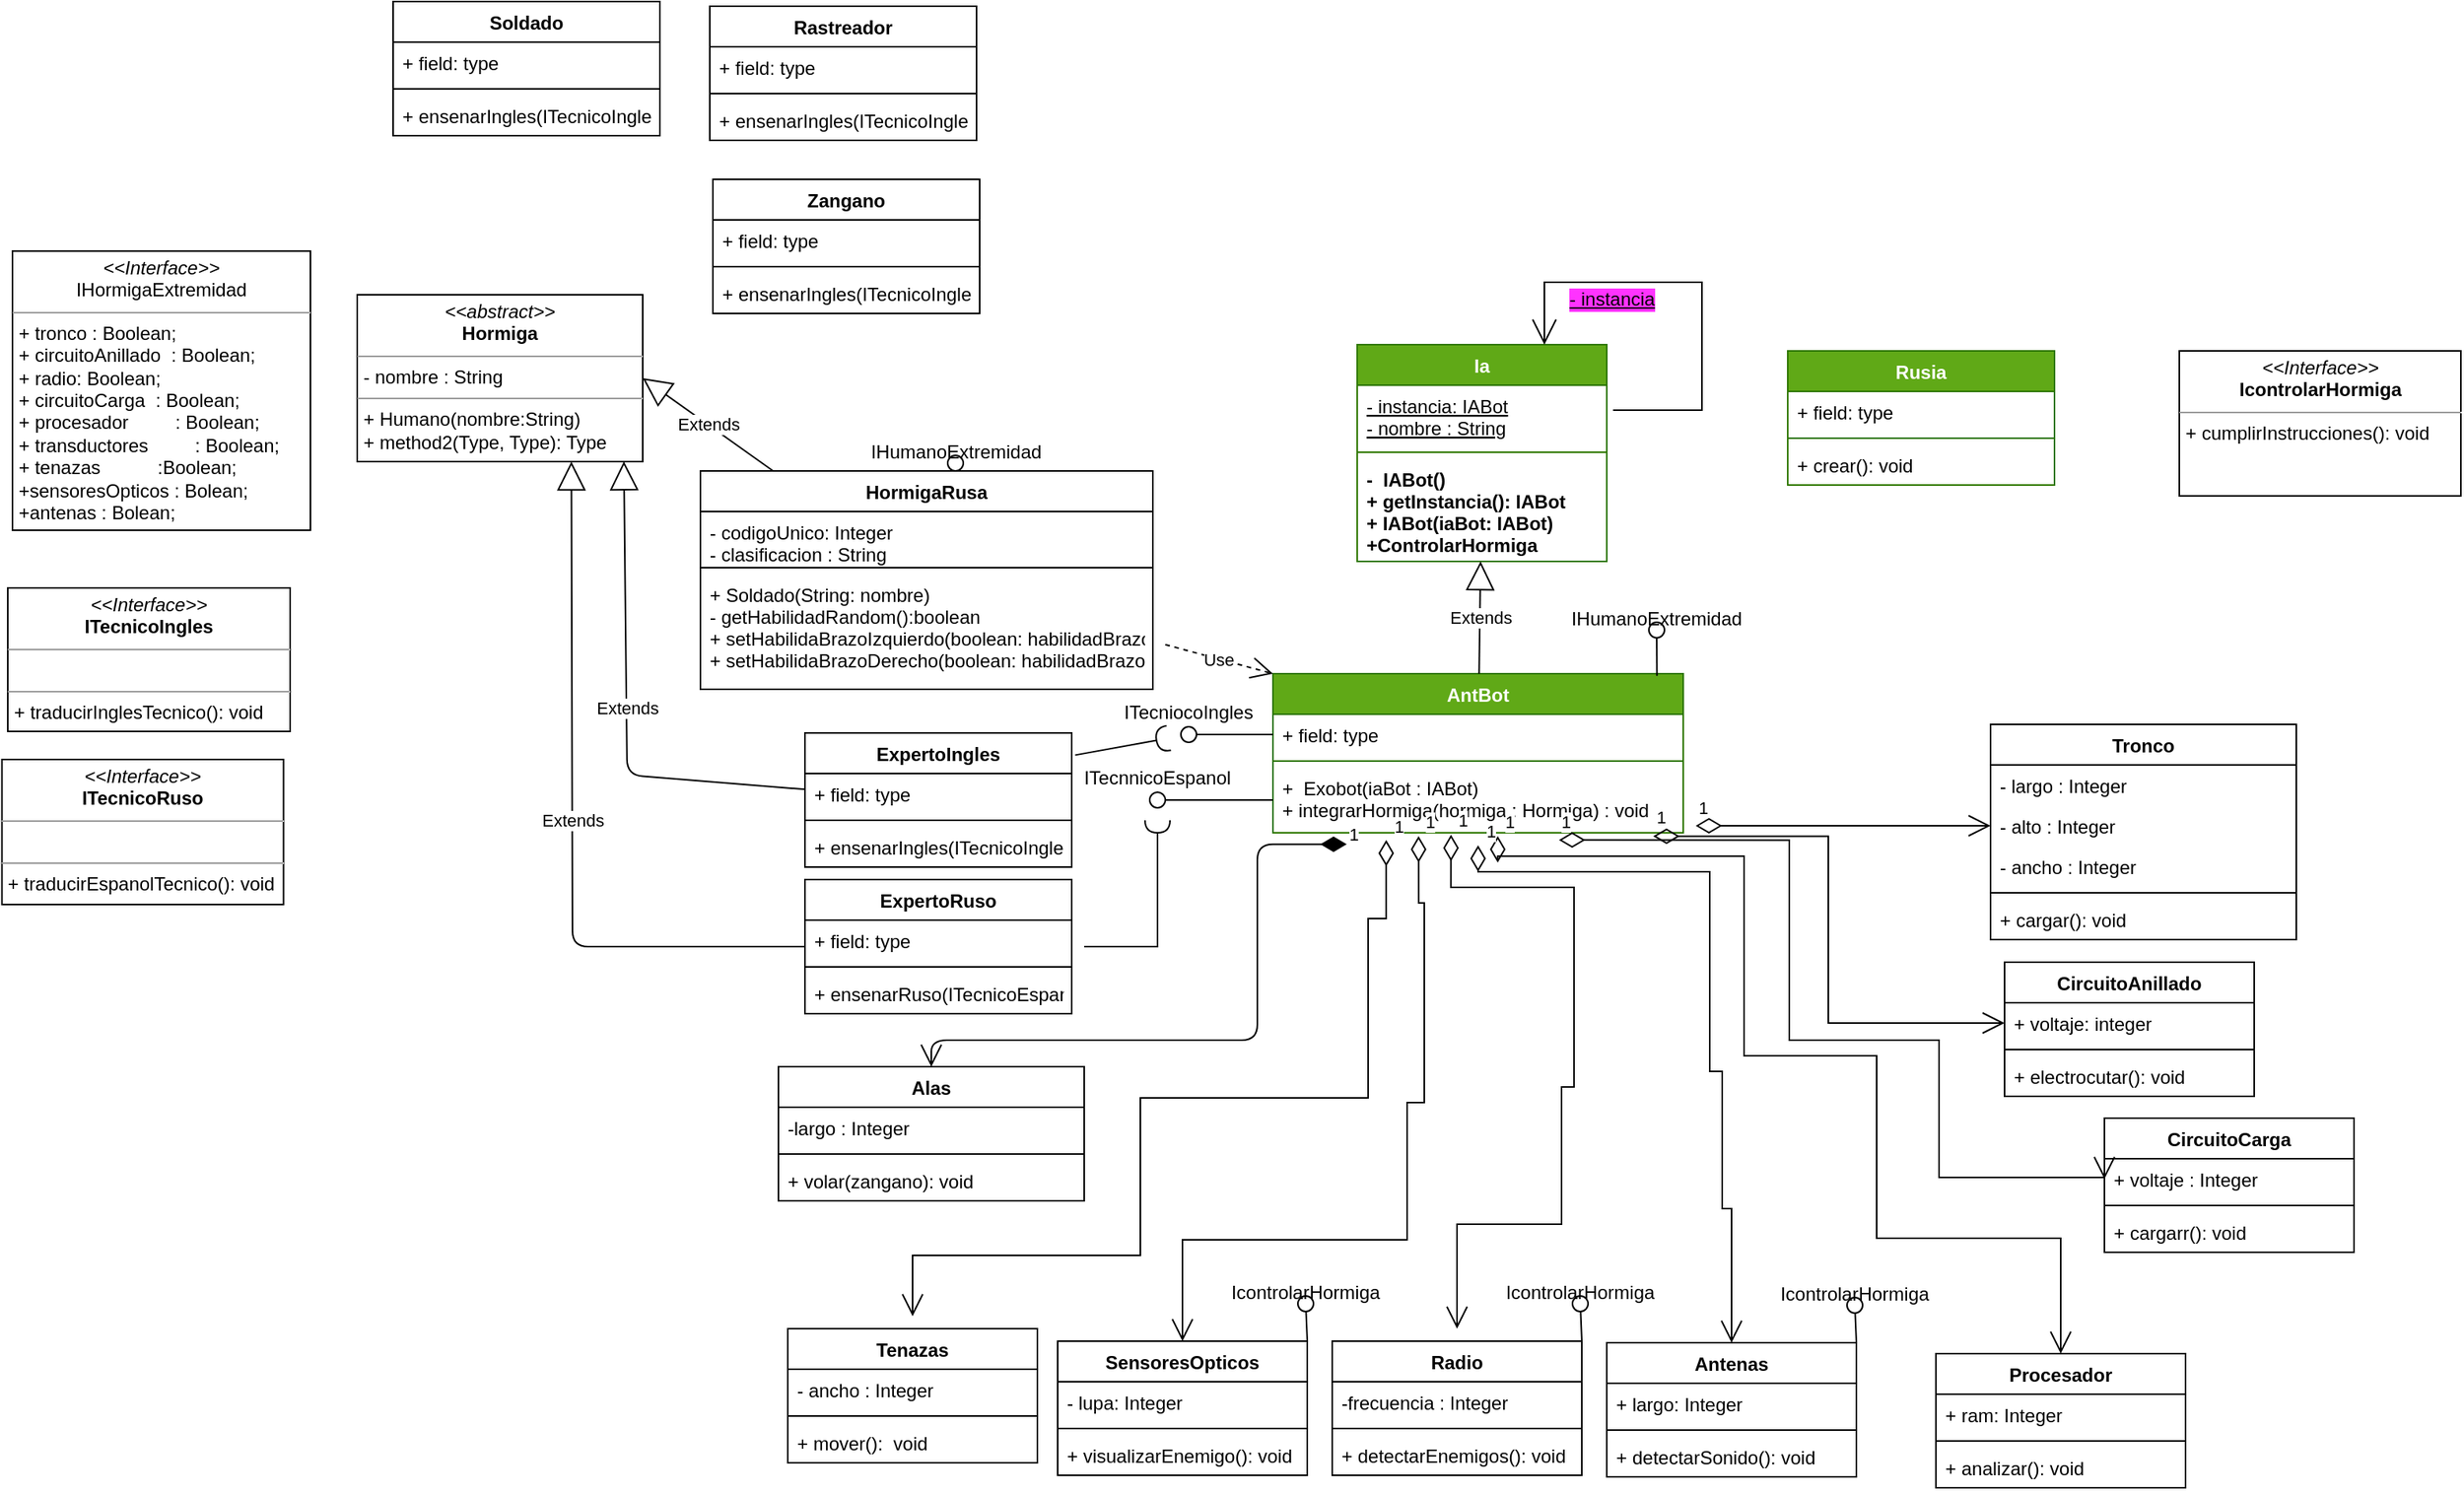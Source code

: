 <mxfile>
    <diagram id="eW3q4ieRanPk6iBj8h7B" name="Page-1">
        <mxGraphModel dx="1904" dy="1589" grid="0" gridSize="10" guides="1" tooltips="1" connect="1" arrows="1" fold="1" page="1" pageScale="1" pageWidth="850" pageHeight="1100" math="0" shadow="0">
            <root>
                <mxCell id="0"/>
                <mxCell id="1" parent="0"/>
                <mxCell id="2" value="Ia" style="swimlane;fontStyle=1;align=center;verticalAlign=top;childLayout=stackLayout;horizontal=1;startSize=26;horizontalStack=0;resizeParent=1;resizeParentMax=0;resizeLast=0;collapsible=1;marginBottom=0;fillColor=#60a917;strokeColor=#2D7600;fontColor=#ffffff;" parent="1" vertex="1">
                    <mxGeometry x="354" y="99" width="160" height="139" as="geometry"/>
                </mxCell>
                <mxCell id="3" value="- instancia: IABot&#10;- nombre : String" style="text;strokeColor=none;fillColor=none;align=left;verticalAlign=top;spacingLeft=4;spacingRight=4;overflow=hidden;rotatable=0;points=[[0,0.5],[1,0.5]];portConstraint=eastwest;fontStyle=4" parent="2" vertex="1">
                    <mxGeometry y="26" width="160" height="39" as="geometry"/>
                </mxCell>
                <mxCell id="4" value="" style="line;strokeWidth=1;fillColor=none;align=left;verticalAlign=middle;spacingTop=-1;spacingLeft=3;spacingRight=3;rotatable=0;labelPosition=right;points=[];portConstraint=eastwest;strokeColor=inherit;" parent="2" vertex="1">
                    <mxGeometry y="65" width="160" height="8" as="geometry"/>
                </mxCell>
                <mxCell id="114" style="edgeStyle=none;rounded=0;orthogonalLoop=1;jettySize=auto;html=1;entryX=0.75;entryY=0;entryDx=0;entryDy=0;endArrow=open;startSize=14;endSize=14;sourcePerimeterSpacing=8;targetPerimeterSpacing=8;" parent="2" target="2" edge="1">
                    <mxGeometry relative="1" as="geometry">
                        <mxPoint x="164" y="42" as="sourcePoint"/>
                        <Array as="points">
                            <mxPoint x="221" y="42"/>
                            <mxPoint x="221" y="-40"/>
                            <mxPoint x="120" y="-40"/>
                        </Array>
                    </mxGeometry>
                </mxCell>
                <mxCell id="115" value="&lt;span style=&quot;font-size: 12px; text-align: left; text-decoration-line: underline;&quot;&gt;- instancia&lt;/span&gt;" style="edgeLabel;html=1;align=center;verticalAlign=middle;resizable=0;points=[];labelBackgroundColor=#FF33FF;" parent="114" vertex="1" connectable="0">
                    <mxGeometry x="-0.443" y="-2" relative="1" as="geometry">
                        <mxPoint x="-60" y="-50" as="offset"/>
                    </mxGeometry>
                </mxCell>
                <mxCell id="5" value="-  IABot()&#10;+ getInstancia(): IABot&#10;+ IABot(iaBot: IABot)&#10;+ControlarHormiga" style="text;strokeColor=none;fillColor=none;align=left;verticalAlign=top;spacingLeft=4;spacingRight=4;overflow=hidden;rotatable=0;points=[[0,0.5],[1,0.5]];portConstraint=eastwest;fontStyle=1" parent="2" vertex="1">
                    <mxGeometry y="73" width="160" height="66" as="geometry"/>
                </mxCell>
                <mxCell id="6" value="AntBot" style="swimlane;fontStyle=1;align=center;verticalAlign=top;childLayout=stackLayout;horizontal=1;startSize=26;horizontalStack=0;resizeParent=1;resizeParentMax=0;resizeLast=0;collapsible=1;marginBottom=0;fillColor=#60a917;strokeColor=#2D7600;fontColor=#ffffff;" parent="1" vertex="1">
                    <mxGeometry x="300" y="310" width="263" height="102" as="geometry"/>
                </mxCell>
                <mxCell id="7" value="+ field: type" style="text;strokeColor=none;fillColor=none;align=left;verticalAlign=top;spacingLeft=4;spacingRight=4;overflow=hidden;rotatable=0;points=[[0,0.5],[1,0.5]];portConstraint=eastwest;" parent="6" vertex="1">
                    <mxGeometry y="26" width="263" height="26" as="geometry"/>
                </mxCell>
                <mxCell id="8" value="" style="line;strokeWidth=1;fillColor=none;align=left;verticalAlign=middle;spacingTop=-1;spacingLeft=3;spacingRight=3;rotatable=0;labelPosition=right;points=[];portConstraint=eastwest;strokeColor=inherit;" parent="6" vertex="1">
                    <mxGeometry y="52" width="263" height="8" as="geometry"/>
                </mxCell>
                <mxCell id="9" value="+  Exobot(iaBot : IABot)&#10;+ integrarHormiga(hormiga : Hormiga) : void" style="text;strokeColor=none;fillColor=none;align=left;verticalAlign=top;spacingLeft=4;spacingRight=4;overflow=hidden;rotatable=0;points=[[0,0.5],[1,0.5]];portConstraint=eastwest;" parent="6" vertex="1">
                    <mxGeometry y="60" width="263" height="42" as="geometry"/>
                </mxCell>
                <mxCell id="12" value="Extends" style="endArrow=block;endSize=16;endFill=0;html=1;" parent="1" source="6" target="2" edge="1">
                    <mxGeometry width="160" relative="1" as="geometry">
                        <mxPoint x="355" y="247" as="sourcePoint"/>
                        <mxPoint x="544" y="267" as="targetPoint"/>
                    </mxGeometry>
                </mxCell>
                <mxCell id="13" value="Tronco" style="swimlane;fontStyle=1;align=center;verticalAlign=top;childLayout=stackLayout;horizontal=1;startSize=26;horizontalStack=0;resizeParent=1;resizeParentMax=0;resizeLast=0;collapsible=1;marginBottom=0;" parent="1" vertex="1">
                    <mxGeometry x="760" y="342.5" width="196" height="138" as="geometry"/>
                </mxCell>
                <mxCell id="14" value="- largo : Integer" style="text;strokeColor=none;fillColor=none;align=left;verticalAlign=top;spacingLeft=4;spacingRight=4;overflow=hidden;rotatable=0;points=[[0,0.5],[1,0.5]];portConstraint=eastwest;" parent="13" vertex="1">
                    <mxGeometry y="26" width="196" height="26" as="geometry"/>
                </mxCell>
                <mxCell id="153" value="- alto : Integer" style="text;strokeColor=none;fillColor=none;align=left;verticalAlign=top;spacingLeft=4;spacingRight=4;overflow=hidden;rotatable=0;points=[[0,0.5],[1,0.5]];portConstraint=eastwest;" parent="13" vertex="1">
                    <mxGeometry y="52" width="196" height="26" as="geometry"/>
                </mxCell>
                <mxCell id="152" value="- ancho : Integer" style="text;strokeColor=none;fillColor=none;align=left;verticalAlign=top;spacingLeft=4;spacingRight=4;overflow=hidden;rotatable=0;points=[[0,0.5],[1,0.5]];portConstraint=eastwest;" parent="13" vertex="1">
                    <mxGeometry y="78" width="196" height="26" as="geometry"/>
                </mxCell>
                <mxCell id="15" value="" style="line;strokeWidth=1;fillColor=none;align=left;verticalAlign=middle;spacingTop=-1;spacingLeft=3;spacingRight=3;rotatable=0;labelPosition=right;points=[];portConstraint=eastwest;strokeColor=inherit;" parent="13" vertex="1">
                    <mxGeometry y="104" width="196" height="8" as="geometry"/>
                </mxCell>
                <mxCell id="16" value="+ cargar(): void" style="text;strokeColor=none;fillColor=none;align=left;verticalAlign=top;spacingLeft=4;spacingRight=4;overflow=hidden;rotatable=0;points=[[0,0.5],[1,0.5]];portConstraint=eastwest;" parent="13" vertex="1">
                    <mxGeometry y="112" width="196" height="26" as="geometry"/>
                </mxCell>
                <mxCell id="18" value="&lt;p style=&quot;margin:0px;margin-top:4px;text-align:center;&quot;&gt;&lt;i&gt;&amp;lt;&amp;lt;Interface&amp;gt;&amp;gt;&lt;/i&gt;&lt;br&gt;&lt;b&gt;ITecnicoIngles&lt;/b&gt;&lt;/p&gt;&lt;hr size=&quot;1&quot;&gt;&lt;p style=&quot;margin:0px;margin-left:4px;&quot;&gt;&lt;br&gt;&lt;/p&gt;&lt;hr size=&quot;1&quot;&gt;&lt;p style=&quot;margin:0px;margin-left:4px;&quot;&gt;&lt;/p&gt;&lt;p style=&quot;margin:0px;margin-left:4px;&quot;&gt;+ traducirInglesTecnico(): void&lt;/p&gt;" style="verticalAlign=top;align=left;overflow=fill;fontSize=12;fontFamily=Helvetica;html=1;" parent="1" vertex="1">
                    <mxGeometry x="-511" y="255" width="181" height="92" as="geometry"/>
                </mxCell>
                <mxCell id="19" value="&lt;p style=&quot;margin:0px;margin-top:4px;text-align:center;&quot;&gt;&lt;i&gt;&amp;lt;&amp;lt;abstract&amp;gt;&amp;gt;&lt;/i&gt;&lt;br&gt;&lt;b&gt;Hormiga&lt;/b&gt;&lt;/p&gt;&lt;hr size=&quot;1&quot;&gt;&lt;p style=&quot;margin:0px;margin-left:4px;&quot;&gt;- nombre : String&lt;br&gt;&lt;/p&gt;&lt;hr size=&quot;1&quot;&gt;&lt;p style=&quot;margin:0px;margin-left:4px;&quot;&gt;+ Humano(nombre:String)&lt;br&gt;+ method2(Type, Type): Type&lt;/p&gt;" style="verticalAlign=top;align=left;overflow=fill;fontSize=12;fontFamily=Helvetica;html=1;" parent="1" vertex="1">
                    <mxGeometry x="-287" y="67" width="183" height="107" as="geometry"/>
                </mxCell>
                <mxCell id="27" value="" style="rounded=0;orthogonalLoop=1;jettySize=auto;html=1;endArrow=none;endFill=0;sketch=0;sourcePerimeterSpacing=0;targetPerimeterSpacing=0;startSize=14;endSize=14;curved=1;exitX=0.936;exitY=0.014;exitDx=0;exitDy=0;exitPerimeter=0;" parent="1" source="6" target="29" edge="1">
                    <mxGeometry relative="1" as="geometry">
                        <mxPoint x="425" y="308" as="sourcePoint"/>
                    </mxGeometry>
                </mxCell>
                <mxCell id="28" value="" style="rounded=0;orthogonalLoop=1;jettySize=auto;html=1;endArrow=halfCircle;endFill=0;endSize=6;strokeWidth=1;sketch=0;sourcePerimeterSpacing=8;targetPerimeterSpacing=8;curved=1;exitX=1.013;exitY=0.165;exitDx=0;exitDy=0;exitPerimeter=0;" parent="1" source="89" target="31" edge="1">
                    <mxGeometry relative="1" as="geometry">
                        <mxPoint x="28" y="327" as="sourcePoint"/>
                        <mxPoint x="28" y="304" as="targetPoint"/>
                    </mxGeometry>
                </mxCell>
                <mxCell id="29" value="IHumanoExtremidad&lt;br&gt;&lt;br&gt;" style="ellipse;whiteSpace=wrap;html=1;align=center;aspect=fixed;resizable=0;points=[];outlineConnect=0;sketch=0;" parent="1" vertex="1">
                    <mxGeometry x="541" y="277" width="10" height="10" as="geometry"/>
                </mxCell>
                <mxCell id="30" value="" style="rounded=0;orthogonalLoop=1;jettySize=auto;html=1;endArrow=none;endFill=0;sketch=0;sourcePerimeterSpacing=0;targetPerimeterSpacing=0;startSize=14;endSize=14;curved=1;exitX=0;exitY=0.5;exitDx=0;exitDy=0;" parent="1" source="7" target="31" edge="1">
                    <mxGeometry relative="1" as="geometry">
                        <mxPoint x="472" y="374" as="sourcePoint"/>
                    </mxGeometry>
                </mxCell>
                <mxCell id="31" value="ITecniocoIngles&lt;br&gt;&lt;br&gt;&lt;br&gt;" style="ellipse;whiteSpace=wrap;html=1;align=center;aspect=fixed;resizable=0;points=[];outlineConnect=0;sketch=0;" parent="1" vertex="1">
                    <mxGeometry x="241" y="344" width="10" height="10" as="geometry"/>
                </mxCell>
                <mxCell id="45" value="HormigaRusa" style="swimlane;fontStyle=1;align=center;verticalAlign=top;childLayout=stackLayout;horizontal=1;startSize=26;horizontalStack=0;resizeParent=1;resizeParentMax=0;resizeLast=0;collapsible=1;marginBottom=0;" parent="1" vertex="1">
                    <mxGeometry x="-67" y="180" width="290" height="140" as="geometry"/>
                </mxCell>
                <mxCell id="46" value="- codigoUnico: Integer&#10;- clasificacion : String&#10;&#10;" style="text;strokeColor=none;fillColor=none;align=left;verticalAlign=top;spacingLeft=4;spacingRight=4;overflow=hidden;rotatable=0;points=[[0,0.5],[1,0.5]];portConstraint=eastwest;" parent="45" vertex="1">
                    <mxGeometry y="26" width="290" height="32" as="geometry"/>
                </mxCell>
                <mxCell id="47" value="" style="line;strokeWidth=1;fillColor=none;align=left;verticalAlign=middle;spacingTop=-1;spacingLeft=3;spacingRight=3;rotatable=0;labelPosition=right;points=[];portConstraint=eastwest;strokeColor=inherit;" parent="45" vertex="1">
                    <mxGeometry y="58" width="290" height="8" as="geometry"/>
                </mxCell>
                <mxCell id="48" value="+ Soldado(String: nombre)&#10;- getHabilidadRandom():boolean&#10;+ setHabilidaBrazoIzquierdo(boolean: habilidadBrazoIzquierdo):void&#10;+ setHabilidaBrazoDerecho(boolean: habilidadBrazoDerecho): void" style="text;strokeColor=none;fillColor=none;align=left;verticalAlign=top;spacingLeft=4;spacingRight=4;overflow=hidden;rotatable=0;points=[[0,0.5],[1,0.5]];portConstraint=eastwest;" parent="45" vertex="1">
                    <mxGeometry y="66" width="290" height="74" as="geometry"/>
                </mxCell>
                <mxCell id="50" value="Extends" style="endArrow=block;endSize=16;endFill=0;html=1;entryX=1;entryY=0.5;entryDx=0;entryDy=0;startArrow=none;" parent="1" source="45" target="19" edge="1">
                    <mxGeometry width="160" relative="1" as="geometry">
                        <mxPoint x="-35" y="200" as="sourcePoint"/>
                        <mxPoint x="338" y="172" as="targetPoint"/>
                    </mxGeometry>
                </mxCell>
                <mxCell id="56" value="Use" style="endArrow=open;endSize=12;dashed=1;html=1;rounded=0;sourcePerimeterSpacing=8;targetPerimeterSpacing=8;entryX=0;entryY=0;entryDx=0;entryDy=0;" parent="1" source="45" target="6" edge="1">
                    <mxGeometry width="160" relative="1" as="geometry">
                        <mxPoint x="262" y="366" as="sourcePoint"/>
                        <mxPoint x="290" y="271" as="targetPoint"/>
                    </mxGeometry>
                </mxCell>
                <mxCell id="80" value="CircuitoAnillado" style="swimlane;fontStyle=1;align=center;verticalAlign=top;childLayout=stackLayout;horizontal=1;startSize=26;horizontalStack=0;resizeParent=1;resizeParentMax=0;resizeLast=0;collapsible=1;marginBottom=0;" parent="1" vertex="1">
                    <mxGeometry x="769" y="495" width="160" height="86" as="geometry"/>
                </mxCell>
                <mxCell id="81" value="+ voltaje: integer" style="text;strokeColor=none;fillColor=none;align=left;verticalAlign=top;spacingLeft=4;spacingRight=4;overflow=hidden;rotatable=0;points=[[0,0.5],[1,0.5]];portConstraint=eastwest;" parent="80" vertex="1">
                    <mxGeometry y="26" width="160" height="26" as="geometry"/>
                </mxCell>
                <mxCell id="82" value="" style="line;strokeWidth=1;fillColor=none;align=left;verticalAlign=middle;spacingTop=-1;spacingLeft=3;spacingRight=3;rotatable=0;labelPosition=right;points=[];portConstraint=eastwest;strokeColor=inherit;" parent="80" vertex="1">
                    <mxGeometry y="52" width="160" height="8" as="geometry"/>
                </mxCell>
                <mxCell id="83" value="+ electrocutar(): void" style="text;strokeColor=none;fillColor=none;align=left;verticalAlign=top;spacingLeft=4;spacingRight=4;overflow=hidden;rotatable=0;points=[[0,0.5],[1,0.5]];portConstraint=eastwest;" parent="80" vertex="1">
                    <mxGeometry y="60" width="160" height="26" as="geometry"/>
                </mxCell>
                <mxCell id="88" value="1" style="endArrow=open;html=1;endSize=12;startArrow=diamondThin;startSize=14;startFill=0;edgeStyle=orthogonalEdgeStyle;align=left;verticalAlign=bottom;rounded=0;sourcePerimeterSpacing=8;targetPerimeterSpacing=8;entryX=0;entryY=0.5;entryDx=0;entryDy=0;" parent="1" source="6" target="153" edge="1">
                    <mxGeometry x="-1" y="3" relative="1" as="geometry">
                        <mxPoint x="484" y="487" as="sourcePoint"/>
                        <mxPoint x="749" y="441" as="targetPoint"/>
                        <Array as="points">
                            <mxPoint x="662" y="408"/>
                        </Array>
                    </mxGeometry>
                </mxCell>
                <mxCell id="89" value="ExpertoIngles" style="swimlane;fontStyle=1;align=center;verticalAlign=top;childLayout=stackLayout;horizontal=1;startSize=26;horizontalStack=0;resizeParent=1;resizeParentMax=0;resizeLast=0;collapsible=1;marginBottom=0;" parent="1" vertex="1">
                    <mxGeometry y="348" width="171" height="86" as="geometry"/>
                </mxCell>
                <mxCell id="90" value="+ field: type" style="text;strokeColor=none;fillColor=none;align=left;verticalAlign=top;spacingLeft=4;spacingRight=4;overflow=hidden;rotatable=0;points=[[0,0.5],[1,0.5]];portConstraint=eastwest;" parent="89" vertex="1">
                    <mxGeometry y="26" width="171" height="26" as="geometry"/>
                </mxCell>
                <mxCell id="91" value="" style="line;strokeWidth=1;fillColor=none;align=left;verticalAlign=middle;spacingTop=-1;spacingLeft=3;spacingRight=3;rotatable=0;labelPosition=right;points=[];portConstraint=eastwest;strokeColor=inherit;" parent="89" vertex="1">
                    <mxGeometry y="52" width="171" height="8" as="geometry"/>
                </mxCell>
                <mxCell id="92" value="+ ensenarIngles(ITecnicoIngles): void" style="text;strokeColor=none;fillColor=none;align=left;verticalAlign=top;spacingLeft=4;spacingRight=4;overflow=hidden;rotatable=0;points=[[0,0.5],[1,0.5]];portConstraint=eastwest;" parent="89" vertex="1">
                    <mxGeometry y="60" width="171" height="26" as="geometry"/>
                </mxCell>
                <mxCell id="93" value="ExpertoRuso" style="swimlane;fontStyle=1;align=center;verticalAlign=top;childLayout=stackLayout;horizontal=1;startSize=26;horizontalStack=0;resizeParent=1;resizeParentMax=0;resizeLast=0;collapsible=1;marginBottom=0;" parent="1" vertex="1">
                    <mxGeometry y="442" width="171" height="86" as="geometry"/>
                </mxCell>
                <mxCell id="94" value="+ field: type" style="text;strokeColor=none;fillColor=none;align=left;verticalAlign=top;spacingLeft=4;spacingRight=4;overflow=hidden;rotatable=0;points=[[0,0.5],[1,0.5]];portConstraint=eastwest;" parent="93" vertex="1">
                    <mxGeometry y="26" width="171" height="26" as="geometry"/>
                </mxCell>
                <mxCell id="95" value="" style="line;strokeWidth=1;fillColor=none;align=left;verticalAlign=middle;spacingTop=-1;spacingLeft=3;spacingRight=3;rotatable=0;labelPosition=right;points=[];portConstraint=eastwest;strokeColor=inherit;" parent="93" vertex="1">
                    <mxGeometry y="52" width="171" height="8" as="geometry"/>
                </mxCell>
                <mxCell id="96" value="+ ensenarRuso(ITecnicoEspanol): void" style="text;strokeColor=none;fillColor=none;align=left;verticalAlign=top;spacingLeft=4;spacingRight=4;overflow=hidden;rotatable=0;points=[[0,0.5],[1,0.5]];portConstraint=eastwest;" parent="93" vertex="1">
                    <mxGeometry y="60" width="171" height="26" as="geometry"/>
                </mxCell>
                <mxCell id="97" value="Extends" style="endArrow=block;endSize=16;endFill=0;html=1;entryX=0.75;entryY=1;entryDx=0;entryDy=0;" parent="1" source="93" target="19" edge="1">
                    <mxGeometry width="160" relative="1" as="geometry">
                        <mxPoint x="-78.031" y="453" as="sourcePoint"/>
                        <mxPoint x="-120" y="412.593" as="targetPoint"/>
                        <Array as="points">
                            <mxPoint x="-149" y="485"/>
                        </Array>
                    </mxGeometry>
                </mxCell>
                <mxCell id="98" value="Extends" style="endArrow=block;endSize=16;endFill=0;html=1;entryX=0.934;entryY=0.999;entryDx=0;entryDy=0;entryPerimeter=0;" parent="1" source="89" target="19" edge="1">
                    <mxGeometry width="160" relative="1" as="geometry">
                        <mxPoint x="-67.5" y="547" as="sourcePoint"/>
                        <mxPoint x="-162.75" y="464" as="targetPoint"/>
                        <Array as="points">
                            <mxPoint x="-114" y="375"/>
                        </Array>
                    </mxGeometry>
                </mxCell>
                <mxCell id="99" value="" style="rounded=0;orthogonalLoop=1;jettySize=auto;html=1;endArrow=halfCircle;endFill=0;endSize=6;strokeWidth=1;sketch=0;sourcePerimeterSpacing=8;targetPerimeterSpacing=8;edgeStyle=orthogonalEdgeStyle;" parent="1" source="93" target="111" edge="1">
                    <mxGeometry relative="1" as="geometry">
                        <mxPoint x="10.059" y="452.998" as="sourcePoint"/>
                        <mxPoint x="164" y="407" as="targetPoint"/>
                    </mxGeometry>
                </mxCell>
                <mxCell id="103" value="&lt;p style=&quot;margin:0px;margin-top:4px;text-align:center;&quot;&gt;&lt;i&gt;&amp;lt;&amp;lt;Interface&amp;gt;&amp;gt;&lt;/i&gt;&lt;br&gt;&lt;b&gt;ITecnicoRuso&lt;/b&gt;&lt;/p&gt;&lt;hr size=&quot;1&quot;&gt;&lt;p style=&quot;margin:0px;margin-left:4px;&quot;&gt;&lt;br&gt;&lt;/p&gt;&lt;hr size=&quot;1&quot;&gt;&lt;p style=&quot;margin:0px;margin-left:4px;&quot;&gt;+ traducirEspanolTecnico(): void&lt;/p&gt;" style="verticalAlign=top;align=left;overflow=fill;fontSize=12;fontFamily=Helvetica;html=1;" parent="1" vertex="1">
                    <mxGeometry x="-514.75" y="365" width="180.5" height="93" as="geometry"/>
                </mxCell>
                <mxCell id="110" value="" style="rounded=0;orthogonalLoop=1;jettySize=auto;html=1;endArrow=none;endFill=0;sketch=0;sourcePerimeterSpacing=0;targetPerimeterSpacing=0;startSize=14;endSize=14;curved=1;exitX=0;exitY=0.5;exitDx=0;exitDy=0;" parent="1" source="9" target="111" edge="1">
                    <mxGeometry relative="1" as="geometry">
                        <mxPoint x="464" y="375" as="sourcePoint"/>
                    </mxGeometry>
                </mxCell>
                <mxCell id="111" value="ITecnnicoEspanol&lt;br&gt;&lt;br&gt;&lt;br&gt;" style="ellipse;whiteSpace=wrap;html=1;align=center;aspect=fixed;resizable=0;points=[];outlineConnect=0;sketch=0;" parent="1" vertex="1">
                    <mxGeometry x="221" y="386" width="10" height="10" as="geometry"/>
                </mxCell>
                <mxCell id="116" value="Rusia" style="swimlane;fontStyle=1;align=center;verticalAlign=top;childLayout=stackLayout;horizontal=1;startSize=26;horizontalStack=0;resizeParent=1;resizeParentMax=0;resizeLast=0;collapsible=1;marginBottom=0;fillColor=#60a917;strokeColor=#2D7600;fontColor=#ffffff;" parent="1" vertex="1">
                    <mxGeometry x="630" y="103" width="171" height="86" as="geometry"/>
                </mxCell>
                <mxCell id="117" value="+ field: type" style="text;strokeColor=none;fillColor=none;align=left;verticalAlign=top;spacingLeft=4;spacingRight=4;overflow=hidden;rotatable=0;points=[[0,0.5],[1,0.5]];portConstraint=eastwest;" parent="116" vertex="1">
                    <mxGeometry y="26" width="171" height="26" as="geometry"/>
                </mxCell>
                <mxCell id="118" value="" style="line;strokeWidth=1;fillColor=none;align=left;verticalAlign=middle;spacingTop=-1;spacingLeft=3;spacingRight=3;rotatable=0;labelPosition=right;points=[];portConstraint=eastwest;strokeColor=inherit;" parent="116" vertex="1">
                    <mxGeometry y="52" width="171" height="8" as="geometry"/>
                </mxCell>
                <mxCell id="119" value="+ crear(): void" style="text;strokeColor=none;fillColor=none;align=left;verticalAlign=top;spacingLeft=4;spacingRight=4;overflow=hidden;rotatable=0;points=[[0,0.5],[1,0.5]];portConstraint=eastwest;" parent="116" vertex="1">
                    <mxGeometry y="60" width="171" height="26" as="geometry"/>
                </mxCell>
                <mxCell id="126" value="" style="endArrow=none;endSize=16;endFill=0;html=1;" parent="1" source="45" target="41" edge="1">
                    <mxGeometry width="160" relative="1" as="geometry">
                        <mxPoint x="5.643" y="215" as="sourcePoint"/>
                        <mxPoint x="-103" y="156.5" as="targetPoint"/>
                    </mxGeometry>
                </mxCell>
                <mxCell id="41" value="IHumanoExtremidad&lt;br&gt;&lt;br&gt;" style="ellipse;whiteSpace=wrap;html=1;align=center;aspect=fixed;resizable=0;points=[];outlineConnect=0;sketch=0;" parent="1" vertex="1">
                    <mxGeometry x="91.5" y="170" width="10" height="10" as="geometry"/>
                </mxCell>
                <mxCell id="159" value="CircuitoCarga" style="swimlane;fontStyle=1;align=center;verticalAlign=top;childLayout=stackLayout;horizontal=1;startSize=26;horizontalStack=0;resizeParent=1;resizeParentMax=0;resizeLast=0;collapsible=1;marginBottom=0;" parent="1" vertex="1">
                    <mxGeometry x="833" y="595" width="160" height="86" as="geometry"/>
                </mxCell>
                <mxCell id="160" value="+ voltaje : Integer" style="text;strokeColor=none;fillColor=none;align=left;verticalAlign=top;spacingLeft=4;spacingRight=4;overflow=hidden;rotatable=0;points=[[0,0.5],[1,0.5]];portConstraint=eastwest;" parent="159" vertex="1">
                    <mxGeometry y="26" width="160" height="26" as="geometry"/>
                </mxCell>
                <mxCell id="161" value="" style="line;strokeWidth=1;fillColor=none;align=left;verticalAlign=middle;spacingTop=-1;spacingLeft=3;spacingRight=3;rotatable=0;labelPosition=right;points=[];portConstraint=eastwest;strokeColor=inherit;" parent="159" vertex="1">
                    <mxGeometry y="52" width="160" height="8" as="geometry"/>
                </mxCell>
                <mxCell id="162" value="+ cargarr(): void" style="text;strokeColor=none;fillColor=none;align=left;verticalAlign=top;spacingLeft=4;spacingRight=4;overflow=hidden;rotatable=0;points=[[0,0.5],[1,0.5]];portConstraint=eastwest;" parent="159" vertex="1">
                    <mxGeometry y="60" width="160" height="26" as="geometry"/>
                </mxCell>
                <mxCell id="163" value="Procesador" style="swimlane;fontStyle=1;align=center;verticalAlign=top;childLayout=stackLayout;horizontal=1;startSize=26;horizontalStack=0;resizeParent=1;resizeParentMax=0;resizeLast=0;collapsible=1;marginBottom=0;" parent="1" vertex="1">
                    <mxGeometry x="725" y="746" width="160" height="86" as="geometry"/>
                </mxCell>
                <mxCell id="164" value="+ ram: Integer" style="text;strokeColor=none;fillColor=none;align=left;verticalAlign=top;spacingLeft=4;spacingRight=4;overflow=hidden;rotatable=0;points=[[0,0.5],[1,0.5]];portConstraint=eastwest;" parent="163" vertex="1">
                    <mxGeometry y="26" width="160" height="26" as="geometry"/>
                </mxCell>
                <mxCell id="165" value="" style="line;strokeWidth=1;fillColor=none;align=left;verticalAlign=middle;spacingTop=-1;spacingLeft=3;spacingRight=3;rotatable=0;labelPosition=right;points=[];portConstraint=eastwest;strokeColor=inherit;" parent="163" vertex="1">
                    <mxGeometry y="52" width="160" height="8" as="geometry"/>
                </mxCell>
                <mxCell id="166" value="+ analizar(): void" style="text;strokeColor=none;fillColor=none;align=left;verticalAlign=top;spacingLeft=4;spacingRight=4;overflow=hidden;rotatable=0;points=[[0,0.5],[1,0.5]];portConstraint=eastwest;" parent="163" vertex="1">
                    <mxGeometry y="60" width="160" height="26" as="geometry"/>
                </mxCell>
                <mxCell id="171" value="Tenazas" style="swimlane;fontStyle=1;align=center;verticalAlign=top;childLayout=stackLayout;horizontal=1;startSize=26;horizontalStack=0;resizeParent=1;resizeParentMax=0;resizeLast=0;collapsible=1;marginBottom=0;" parent="1" vertex="1">
                    <mxGeometry x="-11" y="730" width="160" height="86" as="geometry"/>
                </mxCell>
                <mxCell id="172" value="- ancho : Integer" style="text;strokeColor=none;fillColor=none;align=left;verticalAlign=top;spacingLeft=4;spacingRight=4;overflow=hidden;rotatable=0;points=[[0,0.5],[1,0.5]];portConstraint=eastwest;" parent="171" vertex="1">
                    <mxGeometry y="26" width="160" height="26" as="geometry"/>
                </mxCell>
                <mxCell id="173" value="" style="line;strokeWidth=1;fillColor=none;align=left;verticalAlign=middle;spacingTop=-1;spacingLeft=3;spacingRight=3;rotatable=0;labelPosition=right;points=[];portConstraint=eastwest;strokeColor=inherit;" parent="171" vertex="1">
                    <mxGeometry y="52" width="160" height="8" as="geometry"/>
                </mxCell>
                <mxCell id="174" value="+ mover():  void" style="text;strokeColor=none;fillColor=none;align=left;verticalAlign=top;spacingLeft=4;spacingRight=4;overflow=hidden;rotatable=0;points=[[0,0.5],[1,0.5]];portConstraint=eastwest;" parent="171" vertex="1">
                    <mxGeometry y="60" width="160" height="26" as="geometry"/>
                </mxCell>
                <mxCell id="175" value="SensoresOpticos" style="swimlane;fontStyle=1;align=center;verticalAlign=top;childLayout=stackLayout;horizontal=1;startSize=26;horizontalStack=0;resizeParent=1;resizeParentMax=0;resizeLast=0;collapsible=1;marginBottom=0;" parent="1" vertex="1">
                    <mxGeometry x="162" y="738" width="160" height="86" as="geometry"/>
                </mxCell>
                <mxCell id="176" value="- lupa: Integer" style="text;strokeColor=none;fillColor=none;align=left;verticalAlign=top;spacingLeft=4;spacingRight=4;overflow=hidden;rotatable=0;points=[[0,0.5],[1,0.5]];portConstraint=eastwest;" parent="175" vertex="1">
                    <mxGeometry y="26" width="160" height="26" as="geometry"/>
                </mxCell>
                <mxCell id="177" value="" style="line;strokeWidth=1;fillColor=none;align=left;verticalAlign=middle;spacingTop=-1;spacingLeft=3;spacingRight=3;rotatable=0;labelPosition=right;points=[];portConstraint=eastwest;strokeColor=inherit;" parent="175" vertex="1">
                    <mxGeometry y="52" width="160" height="8" as="geometry"/>
                </mxCell>
                <mxCell id="178" value="+ visualizarEnemigo(): void" style="text;strokeColor=none;fillColor=none;align=left;verticalAlign=top;spacingLeft=4;spacingRight=4;overflow=hidden;rotatable=0;points=[[0,0.5],[1,0.5]];portConstraint=eastwest;" parent="175" vertex="1">
                    <mxGeometry y="60" width="160" height="26" as="geometry"/>
                </mxCell>
                <mxCell id="188" value="&lt;p style=&quot;margin:0px;margin-top:4px;text-align:center;&quot;&gt;&lt;i&gt;&amp;lt;&amp;lt;Interface&amp;gt;&amp;gt;&lt;/i&gt;&lt;br&gt;IHormigaExtremidad&lt;/p&gt;&lt;hr size=&quot;1&quot;&gt;&lt;p style=&quot;margin:0px;margin-left:4px;&quot;&gt;&lt;span style=&quot;background-color: initial;&quot;&gt;+ tronco : Boolean;&lt;/span&gt;&lt;br&gt;&lt;/p&gt;&lt;p style=&quot;margin:0px;margin-left:4px;&quot;&gt;+ circuitoAnillado&amp;nbsp; : Boolean;&lt;/p&gt;&lt;p style=&quot;margin:0px;margin-left:4px;&quot;&gt;+ radio: Boolean;&lt;/p&gt;&lt;p style=&quot;margin:0px;margin-left:4px;&quot;&gt;+ circuitoCarga&amp;nbsp; : Boolean;&lt;/p&gt;&lt;p style=&quot;margin:0px;margin-left:4px;&quot;&gt;+ procesador&amp;nbsp; &amp;nbsp; &amp;nbsp; &amp;nbsp; &amp;nbsp;: Boolean;&lt;/p&gt;&lt;p style=&quot;margin:0px;margin-left:4px;&quot;&gt;+ transductores&amp;nbsp; &amp;nbsp; &amp;nbsp; &amp;nbsp; &amp;nbsp;: Boolean;&lt;/p&gt;&lt;p style=&quot;margin:0px;margin-left:4px;&quot;&gt;+ tenazas&amp;nbsp; &amp;nbsp; &amp;nbsp; &amp;nbsp; &amp;nbsp; &amp;nbsp;:Boolean;&lt;/p&gt;&lt;p style=&quot;margin:0px;margin-left:4px;&quot;&gt;+sensoresOpticos : Bolean;&lt;/p&gt;&lt;p style=&quot;margin:0px;margin-left:4px;&quot;&gt;+antenas : Bolean;&lt;/p&gt;&lt;hr size=&quot;1&quot;&gt;&lt;p style=&quot;margin:0px;margin-left:4px;&quot;&gt;&lt;br&gt;&lt;/p&gt;" style="verticalAlign=top;align=left;overflow=fill;fontSize=12;fontFamily=Helvetica;html=1;" parent="1" vertex="1">
                    <mxGeometry x="-508" y="39" width="191" height="179" as="geometry"/>
                </mxCell>
                <mxCell id="196" value="" style="rounded=0;orthogonalLoop=1;jettySize=auto;html=1;endArrow=none;endFill=0;sketch=0;sourcePerimeterSpacing=0;startSize=14;endSize=14;curved=1;exitX=1;exitY=0;exitDx=0;exitDy=0;" parent="1" source="175" target="191" edge="1">
                    <mxGeometry relative="1" as="geometry">
                        <mxPoint x="351" y="749" as="sourcePoint"/>
                        <mxPoint x="350.172" y="725.997" as="targetPoint"/>
                    </mxGeometry>
                </mxCell>
                <mxCell id="191" value="IcontrolarHormiga&lt;br&gt;&lt;br&gt;" style="ellipse;whiteSpace=wrap;html=1;align=center;aspect=fixed;resizable=0;points=[];outlineConnect=0;sketch=0;" parent="1" vertex="1">
                    <mxGeometry x="316" y="709" width="10" height="10" as="geometry"/>
                </mxCell>
                <mxCell id="197" value="Radio" style="swimlane;fontStyle=1;align=center;verticalAlign=top;childLayout=stackLayout;horizontal=1;startSize=26;horizontalStack=0;resizeParent=1;resizeParentMax=0;resizeLast=0;collapsible=1;marginBottom=0;" parent="1" vertex="1">
                    <mxGeometry x="338.0" y="738" width="160" height="86" as="geometry"/>
                </mxCell>
                <mxCell id="198" value="-frecuencia : Integer" style="text;strokeColor=none;fillColor=none;align=left;verticalAlign=top;spacingLeft=4;spacingRight=4;overflow=hidden;rotatable=0;points=[[0,0.5],[1,0.5]];portConstraint=eastwest;" parent="197" vertex="1">
                    <mxGeometry y="26" width="160" height="26" as="geometry"/>
                </mxCell>
                <mxCell id="199" value="" style="line;strokeWidth=1;fillColor=none;align=left;verticalAlign=middle;spacingTop=-1;spacingLeft=3;spacingRight=3;rotatable=0;labelPosition=right;points=[];portConstraint=eastwest;strokeColor=inherit;" parent="197" vertex="1">
                    <mxGeometry y="52" width="160" height="8" as="geometry"/>
                </mxCell>
                <mxCell id="200" value="+ detectarEnemigos(): void" style="text;strokeColor=none;fillColor=none;align=left;verticalAlign=top;spacingLeft=4;spacingRight=4;overflow=hidden;rotatable=0;points=[[0,0.5],[1,0.5]];portConstraint=eastwest;" parent="197" vertex="1">
                    <mxGeometry y="60" width="160" height="26" as="geometry"/>
                </mxCell>
                <mxCell id="202" value="" style="rounded=0;orthogonalLoop=1;jettySize=auto;html=1;endArrow=none;endFill=0;sketch=0;sourcePerimeterSpacing=0;startSize=14;endSize=14;curved=1;exitX=1;exitY=0;exitDx=0;exitDy=0;" parent="1" source="197" target="203" edge="1">
                    <mxGeometry relative="1" as="geometry">
                        <mxPoint x="527" y="749" as="sourcePoint"/>
                        <mxPoint x="526.172" y="725.997" as="targetPoint"/>
                    </mxGeometry>
                </mxCell>
                <mxCell id="203" value="IcontrolarHormiga&lt;br&gt;&lt;br&gt;" style="ellipse;whiteSpace=wrap;html=1;align=center;aspect=fixed;resizable=0;points=[];outlineConnect=0;sketch=0;" parent="1" vertex="1">
                    <mxGeometry x="492" y="709" width="10" height="10" as="geometry"/>
                </mxCell>
                <mxCell id="204" value="Antenas" style="swimlane;fontStyle=1;align=center;verticalAlign=top;childLayout=stackLayout;horizontal=1;startSize=26;horizontalStack=0;resizeParent=1;resizeParentMax=0;resizeLast=0;collapsible=1;marginBottom=0;" parent="1" vertex="1">
                    <mxGeometry x="514" y="739" width="160" height="86" as="geometry"/>
                </mxCell>
                <mxCell id="205" value="+ largo: Integer" style="text;strokeColor=none;fillColor=none;align=left;verticalAlign=top;spacingLeft=4;spacingRight=4;overflow=hidden;rotatable=0;points=[[0,0.5],[1,0.5]];portConstraint=eastwest;" parent="204" vertex="1">
                    <mxGeometry y="26" width="160" height="26" as="geometry"/>
                </mxCell>
                <mxCell id="206" value="" style="line;strokeWidth=1;fillColor=none;align=left;verticalAlign=middle;spacingTop=-1;spacingLeft=3;spacingRight=3;rotatable=0;labelPosition=right;points=[];portConstraint=eastwest;strokeColor=inherit;" parent="204" vertex="1">
                    <mxGeometry y="52" width="160" height="8" as="geometry"/>
                </mxCell>
                <mxCell id="207" value="+ detectarSonido(): void" style="text;strokeColor=none;fillColor=none;align=left;verticalAlign=top;spacingLeft=4;spacingRight=4;overflow=hidden;rotatable=0;points=[[0,0.5],[1,0.5]];portConstraint=eastwest;" parent="204" vertex="1">
                    <mxGeometry y="60" width="160" height="26" as="geometry"/>
                </mxCell>
                <mxCell id="209" value="" style="rounded=0;orthogonalLoop=1;jettySize=auto;html=1;endArrow=none;endFill=0;sketch=0;sourcePerimeterSpacing=0;startSize=14;endSize=14;curved=1;exitX=1;exitY=0;exitDx=0;exitDy=0;" parent="1" source="204" target="210" edge="1">
                    <mxGeometry relative="1" as="geometry">
                        <mxPoint x="703" y="750" as="sourcePoint"/>
                        <mxPoint x="702.172" y="726.997" as="targetPoint"/>
                    </mxGeometry>
                </mxCell>
                <mxCell id="210" value="IcontrolarHormiga&lt;br&gt;&lt;br&gt;" style="ellipse;whiteSpace=wrap;html=1;align=center;aspect=fixed;resizable=0;points=[];outlineConnect=0;sketch=0;" parent="1" vertex="1">
                    <mxGeometry x="668" y="710" width="10" height="10" as="geometry"/>
                </mxCell>
                <mxCell id="212" value="1" style="endArrow=open;html=1;endSize=12;startArrow=diamondThin;startSize=14;startFill=0;edgeStyle=orthogonalEdgeStyle;align=left;verticalAlign=bottom;rounded=0;sourcePerimeterSpacing=8;targetPerimeterSpacing=8;entryX=0;entryY=0.5;entryDx=0;entryDy=0;exitX=0.927;exitY=1.053;exitDx=0;exitDy=0;exitPerimeter=0;" parent="1" source="9" target="81" edge="1">
                    <mxGeometry x="-1" y="3" relative="1" as="geometry">
                        <mxPoint x="581.0" y="417.556" as="sourcePoint"/>
                        <mxPoint x="770" y="417.5" as="targetPoint"/>
                        <Array as="points">
                            <mxPoint x="656" y="414"/>
                            <mxPoint x="656" y="534"/>
                        </Array>
                    </mxGeometry>
                </mxCell>
                <mxCell id="215" value="1" style="endArrow=open;html=1;endSize=12;startArrow=diamondThin;startSize=14;startFill=0;edgeStyle=orthogonalEdgeStyle;align=left;verticalAlign=bottom;rounded=0;sourcePerimeterSpacing=8;targetPerimeterSpacing=8;entryX=0;entryY=0.5;entryDx=0;entryDy=0;exitX=0.697;exitY=1.111;exitDx=0;exitDy=0;exitPerimeter=0;" parent="1" source="9" target="160" edge="1">
                    <mxGeometry x="-1" y="3" relative="1" as="geometry">
                        <mxPoint x="591.0" y="427.556" as="sourcePoint"/>
                        <mxPoint x="780" y="427.5" as="targetPoint"/>
                        <Array as="points">
                            <mxPoint x="631" y="417"/>
                            <mxPoint x="631" y="545"/>
                            <mxPoint x="727" y="545"/>
                            <mxPoint x="727" y="633"/>
                        </Array>
                    </mxGeometry>
                </mxCell>
                <mxCell id="216" value="Alas" style="swimlane;fontStyle=1;align=center;verticalAlign=top;childLayout=stackLayout;horizontal=1;startSize=26;horizontalStack=0;resizeParent=1;resizeParentMax=0;resizeLast=0;collapsible=1;marginBottom=0;" parent="1" vertex="1">
                    <mxGeometry x="-17" y="562" width="196" height="86" as="geometry"/>
                </mxCell>
                <mxCell id="217" value="-largo : Integer" style="text;strokeColor=none;fillColor=none;align=left;verticalAlign=top;spacingLeft=4;spacingRight=4;overflow=hidden;rotatable=0;points=[[0,0.5],[1,0.5]];portConstraint=eastwest;" parent="216" vertex="1">
                    <mxGeometry y="26" width="196" height="26" as="geometry"/>
                </mxCell>
                <mxCell id="220" value="" style="line;strokeWidth=1;fillColor=none;align=left;verticalAlign=middle;spacingTop=-1;spacingLeft=3;spacingRight=3;rotatable=0;labelPosition=right;points=[];portConstraint=eastwest;strokeColor=inherit;" parent="216" vertex="1">
                    <mxGeometry y="52" width="196" height="8" as="geometry"/>
                </mxCell>
                <mxCell id="221" value="+ volar(zangano): void" style="text;strokeColor=none;fillColor=none;align=left;verticalAlign=top;spacingLeft=4;spacingRight=4;overflow=hidden;rotatable=0;points=[[0,0.5],[1,0.5]];portConstraint=eastwest;" parent="216" vertex="1">
                    <mxGeometry y="60" width="196" height="26" as="geometry"/>
                </mxCell>
                <mxCell id="222" value="1" style="endArrow=open;html=1;endSize=12;startArrow=diamondThin;startSize=14;startFill=0;edgeStyle=orthogonalEdgeStyle;align=left;verticalAlign=bottom;rounded=0;sourcePerimeterSpacing=8;targetPerimeterSpacing=8;entryX=0.5;entryY=0;entryDx=0;entryDy=0;exitX=0.548;exitY=1.05;exitDx=0;exitDy=0;exitPerimeter=0;" parent="1" source="9" target="163" edge="1">
                    <mxGeometry x="-1" y="3" relative="1" as="geometry">
                        <mxPoint x="493.311" y="426.662" as="sourcePoint"/>
                        <mxPoint x="773" y="643" as="targetPoint"/>
                        <Array as="points">
                            <mxPoint x="444" y="427"/>
                            <mxPoint x="602" y="427"/>
                            <mxPoint x="602" y="555"/>
                            <mxPoint x="687" y="555"/>
                            <mxPoint x="687" y="672"/>
                            <mxPoint x="805" y="672"/>
                        </Array>
                    </mxGeometry>
                </mxCell>
                <mxCell id="223" value="1" style="endArrow=open;html=1;endSize=12;startArrow=diamondThin;startSize=14;startFill=0;edgeStyle=orthogonalEdgeStyle;align=left;verticalAlign=bottom;rounded=0;sourcePerimeterSpacing=8;targetPerimeterSpacing=8;entryX=0.5;entryY=0;entryDx=0;entryDy=0;" parent="1" source="9" target="204" edge="1">
                    <mxGeometry x="-1" y="3" relative="1" as="geometry">
                        <mxPoint x="503.311" y="436.662" as="sourcePoint"/>
                        <mxPoint x="783" y="653" as="targetPoint"/>
                        <Array as="points">
                            <mxPoint x="432" y="437"/>
                            <mxPoint x="580" y="437"/>
                            <mxPoint x="580" y="565"/>
                            <mxPoint x="588" y="565"/>
                            <mxPoint x="588" y="653"/>
                            <mxPoint x="594" y="653"/>
                        </Array>
                    </mxGeometry>
                </mxCell>
                <mxCell id="224" value="1" style="endArrow=open;html=1;endSize=12;startArrow=diamondThin;startSize=14;startFill=0;edgeStyle=orthogonalEdgeStyle;align=left;verticalAlign=bottom;rounded=0;sourcePerimeterSpacing=8;targetPerimeterSpacing=8;exitX=0.434;exitY=1.03;exitDx=0;exitDy=0;exitPerimeter=0;" parent="1" source="9" target="197" edge="1">
                    <mxGeometry x="-1" y="3" relative="1" as="geometry">
                        <mxPoint x="513.311" y="446.662" as="sourcePoint"/>
                        <mxPoint x="793" y="663" as="targetPoint"/>
                        <Array as="points">
                            <mxPoint x="414" y="447"/>
                            <mxPoint x="493" y="447"/>
                            <mxPoint x="493" y="575"/>
                            <mxPoint x="485" y="575"/>
                            <mxPoint x="485" y="663"/>
                            <mxPoint x="418" y="663"/>
                        </Array>
                    </mxGeometry>
                </mxCell>
                <mxCell id="225" value="1" style="endArrow=open;html=1;endSize=12;startArrow=diamondThin;startSize=14;startFill=0;edgeStyle=orthogonalEdgeStyle;align=left;verticalAlign=bottom;rounded=0;sourcePerimeterSpacing=8;targetPerimeterSpacing=8;entryX=0.5;entryY=0;entryDx=0;entryDy=0;exitX=0.355;exitY=1.05;exitDx=0;exitDy=0;exitPerimeter=0;" parent="1" source="9" target="175" edge="1">
                    <mxGeometry x="-1" y="3" relative="1" as="geometry">
                        <mxPoint x="523.311" y="456.662" as="sourcePoint"/>
                        <mxPoint x="803" y="673" as="targetPoint"/>
                        <Array as="points">
                            <mxPoint x="393" y="457"/>
                            <mxPoint x="397" y="457"/>
                            <mxPoint x="397" y="585"/>
                            <mxPoint x="386" y="585"/>
                            <mxPoint x="386" y="673"/>
                            <mxPoint x="242" y="673"/>
                        </Array>
                    </mxGeometry>
                </mxCell>
                <mxCell id="226" value="1" style="endArrow=open;html=1;endSize=12;startArrow=diamondThin;startSize=14;startFill=0;edgeStyle=orthogonalEdgeStyle;align=left;verticalAlign=bottom;rounded=0;sourcePerimeterSpacing=8;targetPerimeterSpacing=8;exitX=0.276;exitY=1.109;exitDx=0;exitDy=0;exitPerimeter=0;" parent="1" source="9" target="171" edge="1">
                    <mxGeometry x="-1" y="3" relative="1" as="geometry">
                        <mxPoint x="533.311" y="466.662" as="sourcePoint"/>
                        <mxPoint x="813" y="683" as="targetPoint"/>
                        <Array as="points">
                            <mxPoint x="373" y="467"/>
                            <mxPoint x="361" y="467"/>
                            <mxPoint x="361" y="582"/>
                            <mxPoint x="215" y="582"/>
                            <mxPoint x="215" y="683"/>
                            <mxPoint x="69" y="683"/>
                        </Array>
                    </mxGeometry>
                </mxCell>
                <mxCell id="229" value="1" style="endArrow=open;html=1;endSize=12;startArrow=diamondThin;startSize=14;startFill=1;edgeStyle=orthogonalEdgeStyle;align=left;verticalAlign=bottom;entryX=0.5;entryY=0;entryDx=0;entryDy=0;exitX=0.18;exitY=1.175;exitDx=0;exitDy=0;exitPerimeter=0;" parent="1" source="9" target="216" edge="1">
                    <mxGeometry x="-1" y="3" relative="1" as="geometry">
                        <mxPoint x="199" y="407" as="sourcePoint"/>
                        <mxPoint x="359" y="407" as="targetPoint"/>
                        <Array as="points">
                            <mxPoint x="290" y="419"/>
                            <mxPoint x="290" y="545"/>
                            <mxPoint x="81" y="545"/>
                        </Array>
                    </mxGeometry>
                </mxCell>
                <mxCell id="230" value="&lt;p style=&quot;margin:0px;margin-top:4px;text-align:center;&quot;&gt;&lt;i&gt;&amp;lt;&amp;lt;Interface&amp;gt;&amp;gt;&lt;/i&gt;&lt;br&gt;&lt;b&gt;IcontrolarHormiga&lt;/b&gt;&lt;/p&gt;&lt;hr size=&quot;1&quot;&gt;&lt;p style=&quot;margin:0px;margin-left:4px;&quot;&gt;+ cumplirInstrucciones(): void&lt;/p&gt;" style="verticalAlign=top;align=left;overflow=fill;fontSize=12;fontFamily=Helvetica;html=1;" parent="1" vertex="1">
                    <mxGeometry x="881" y="103" width="180.5" height="93" as="geometry"/>
                </mxCell>
                <mxCell id="231" value="Soldado" style="swimlane;fontStyle=1;align=center;verticalAlign=top;childLayout=stackLayout;horizontal=1;startSize=26;horizontalStack=0;resizeParent=1;resizeParentMax=0;resizeLast=0;collapsible=1;marginBottom=0;" vertex="1" parent="1">
                    <mxGeometry x="-264" y="-121" width="171" height="86" as="geometry"/>
                </mxCell>
                <mxCell id="232" value="+ field: type" style="text;strokeColor=none;fillColor=none;align=left;verticalAlign=top;spacingLeft=4;spacingRight=4;overflow=hidden;rotatable=0;points=[[0,0.5],[1,0.5]];portConstraint=eastwest;" vertex="1" parent="231">
                    <mxGeometry y="26" width="171" height="26" as="geometry"/>
                </mxCell>
                <mxCell id="233" value="" style="line;strokeWidth=1;fillColor=none;align=left;verticalAlign=middle;spacingTop=-1;spacingLeft=3;spacingRight=3;rotatable=0;labelPosition=right;points=[];portConstraint=eastwest;strokeColor=inherit;" vertex="1" parent="231">
                    <mxGeometry y="52" width="171" height="8" as="geometry"/>
                </mxCell>
                <mxCell id="234" value="+ ensenarIngles(ITecnicoIngles): void" style="text;strokeColor=none;fillColor=none;align=left;verticalAlign=top;spacingLeft=4;spacingRight=4;overflow=hidden;rotatable=0;points=[[0,0.5],[1,0.5]];portConstraint=eastwest;" vertex="1" parent="231">
                    <mxGeometry y="60" width="171" height="26" as="geometry"/>
                </mxCell>
                <mxCell id="239" value="Rastreador" style="swimlane;fontStyle=1;align=center;verticalAlign=top;childLayout=stackLayout;horizontal=1;startSize=26;horizontalStack=0;resizeParent=1;resizeParentMax=0;resizeLast=0;collapsible=1;marginBottom=0;" vertex="1" parent="1">
                    <mxGeometry x="-61" y="-118" width="171" height="86" as="geometry"/>
                </mxCell>
                <mxCell id="240" value="+ field: type" style="text;strokeColor=none;fillColor=none;align=left;verticalAlign=top;spacingLeft=4;spacingRight=4;overflow=hidden;rotatable=0;points=[[0,0.5],[1,0.5]];portConstraint=eastwest;" vertex="1" parent="239">
                    <mxGeometry y="26" width="171" height="26" as="geometry"/>
                </mxCell>
                <mxCell id="241" value="" style="line;strokeWidth=1;fillColor=none;align=left;verticalAlign=middle;spacingTop=-1;spacingLeft=3;spacingRight=3;rotatable=0;labelPosition=right;points=[];portConstraint=eastwest;strokeColor=inherit;" vertex="1" parent="239">
                    <mxGeometry y="52" width="171" height="8" as="geometry"/>
                </mxCell>
                <mxCell id="242" value="+ ensenarIngles(ITecnicoIngles): void" style="text;strokeColor=none;fillColor=none;align=left;verticalAlign=top;spacingLeft=4;spacingRight=4;overflow=hidden;rotatable=0;points=[[0,0.5],[1,0.5]];portConstraint=eastwest;" vertex="1" parent="239">
                    <mxGeometry y="60" width="171" height="26" as="geometry"/>
                </mxCell>
                <mxCell id="243" value="Zangano" style="swimlane;fontStyle=1;align=center;verticalAlign=top;childLayout=stackLayout;horizontal=1;startSize=26;horizontalStack=0;resizeParent=1;resizeParentMax=0;resizeLast=0;collapsible=1;marginBottom=0;" vertex="1" parent="1">
                    <mxGeometry x="-59" y="-7" width="171" height="86" as="geometry"/>
                </mxCell>
                <mxCell id="244" value="+ field: type" style="text;strokeColor=none;fillColor=none;align=left;verticalAlign=top;spacingLeft=4;spacingRight=4;overflow=hidden;rotatable=0;points=[[0,0.5],[1,0.5]];portConstraint=eastwest;" vertex="1" parent="243">
                    <mxGeometry y="26" width="171" height="26" as="geometry"/>
                </mxCell>
                <mxCell id="245" value="" style="line;strokeWidth=1;fillColor=none;align=left;verticalAlign=middle;spacingTop=-1;spacingLeft=3;spacingRight=3;rotatable=0;labelPosition=right;points=[];portConstraint=eastwest;strokeColor=inherit;" vertex="1" parent="243">
                    <mxGeometry y="52" width="171" height="8" as="geometry"/>
                </mxCell>
                <mxCell id="246" value="+ ensenarIngles(ITecnicoIngles): void" style="text;strokeColor=none;fillColor=none;align=left;verticalAlign=top;spacingLeft=4;spacingRight=4;overflow=hidden;rotatable=0;points=[[0,0.5],[1,0.5]];portConstraint=eastwest;" vertex="1" parent="243">
                    <mxGeometry y="60" width="171" height="26" as="geometry"/>
                </mxCell>
            </root>
        </mxGraphModel>
    </diagram>
</mxfile>